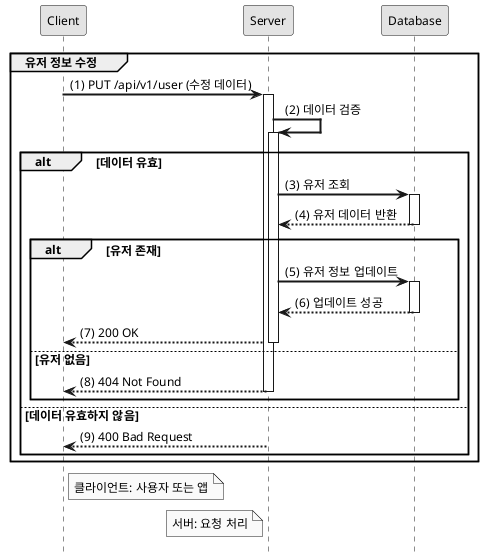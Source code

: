 @startuml

hide footbox
autoactivate on

' 스타일 설정
skinparam monochrome true
skinparam shadowing false
skinparam defaultFontSize 12
skinparam defaultFontName Arial
skinparam sequenceArrowThickness 2

participant "Client" as C
participant "Server" as S
participant "Database" as DB

group 유저 정보 수정
    autonumber 1 "(0)"
    C -> S: PUT /api/v1/user (수정 데이터)
    S -> S: 데이터 검증
    alt 데이터 유효
        S -> DB: 유저 조회
        DB --> S: 유저 데이터 반환
        alt 유저 존재
            S -> DB: 유저 정보 업데이트
            DB --> S: 업데이트 성공
            S --> C: 200 OK
        else 유저 없음
            S --> C: 404 Not Found
        end
    else 데이터 유효하지 않음
        S --> C: 400 Bad Request
    end
end

note right of C: 클라이언트: 사용자 또는 앱
note left of S: 서버: 요청 처리

@enduml